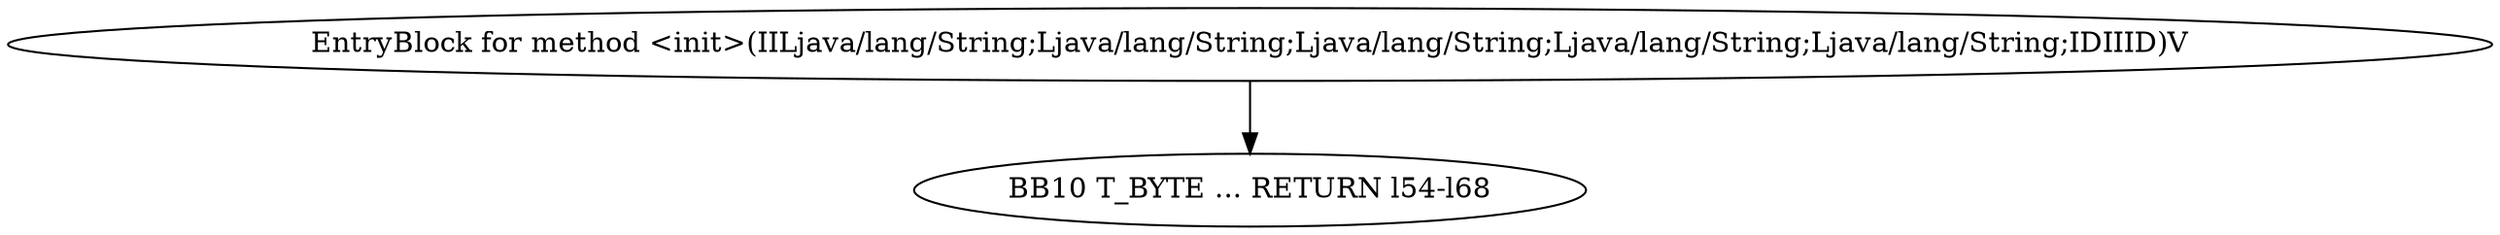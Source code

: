 digraph G {
  1 [ label="BB10 T_BYTE ... RETURN l54-l68" ];
  2 [ label="EntryBlock for method <init>(IILjava/lang/String;Ljava/lang/String;Ljava/lang/String;Ljava/lang/String;Ljava/lang/String;IDIIID)V" ];
  2 -> 1 [ label="" ];
}
